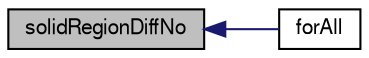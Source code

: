 digraph "solidRegionDiffNo"
{
  bgcolor="transparent";
  edge [fontname="FreeSans",fontsize="10",labelfontname="FreeSans",labelfontsize="10"];
  node [fontname="FreeSans",fontsize="10",shape=record];
  rankdir="LR";
  Node136413 [label="solidRegionDiffNo",height=0.2,width=0.4,color="black", fillcolor="grey75", style="filled", fontcolor="black"];
  Node136413 -> Node136414 [dir="back",color="midnightblue",fontsize="10",style="solid",fontname="FreeSans"];
  Node136414 [label="forAll",height=0.2,width=0.4,color="black",URL="$a38351.html#a675e8a394affbc5f342d7c700be4e284"];
}
